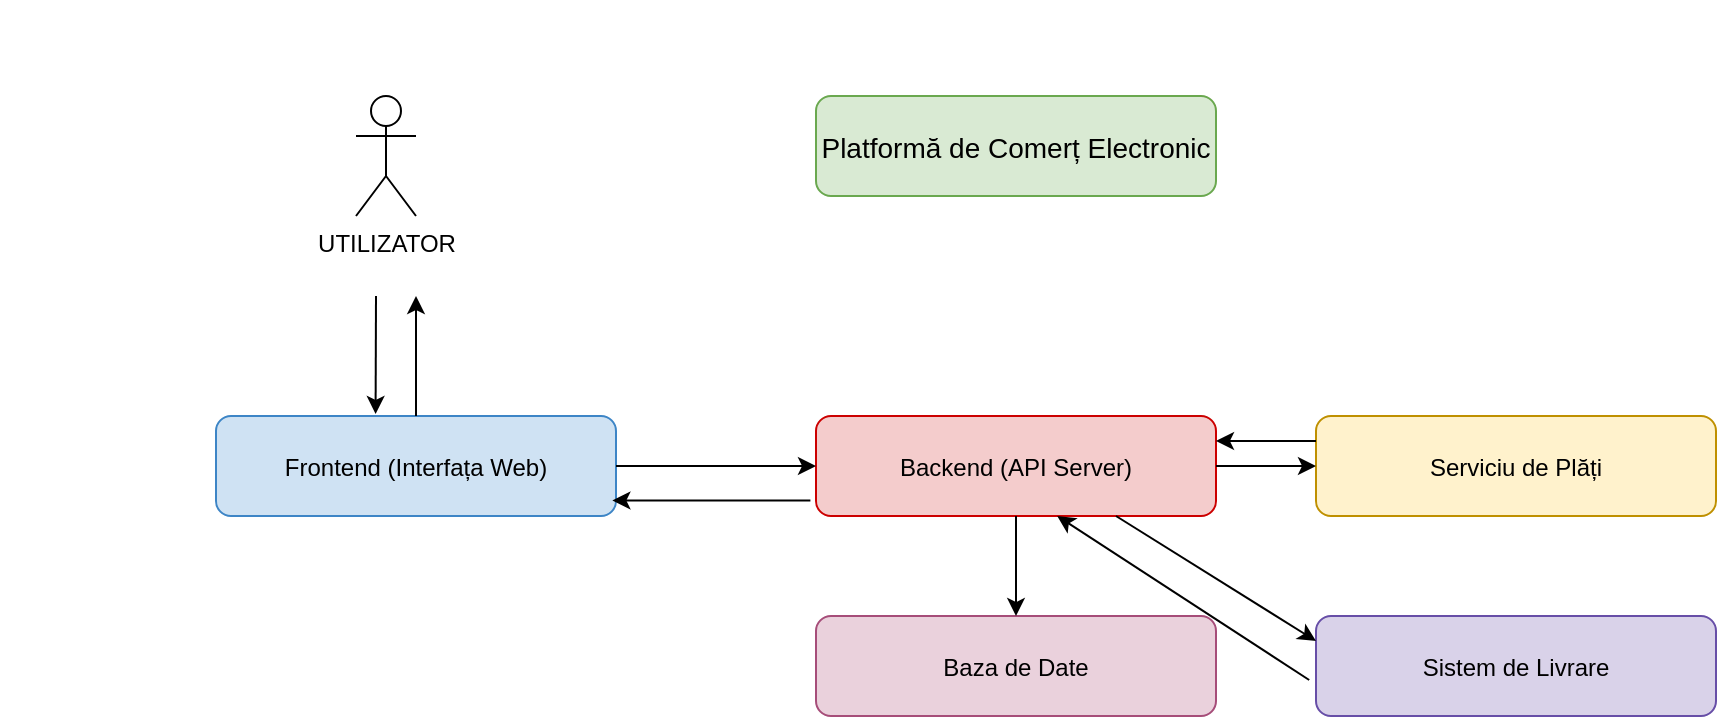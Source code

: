 <mxfile version="26.1.1">
  <diagram name="Page-1" id="KXTSaiuGEQTjJxO2fIvt">
    <mxGraphModel dx="59643" dy="74215" grid="1" gridSize="10" guides="1" tooltips="1" connect="1" arrows="1" fold="1" page="1" pageScale="1" pageWidth="850" pageHeight="1100" math="0" shadow="0">
      <root>
        <mxCell id="0" />
        <mxCell id="1" parent="0" />
        <mxCell id="PAUNCizhW_kbBoSPo-pm-1" value="Platformă de Comerț Electronic" style="rounded=1;fillColor=#D9EAD3;strokeColor=#6AA84F;fontSize=14;" vertex="1" parent="1">
          <mxGeometry x="400" y="40" width="200" height="50" as="geometry" />
        </mxCell>
        <mxCell id="PAUNCizhW_kbBoSPo-pm-2" value="Frontend (Interfața Web)" style="rounded=1;fillColor=#CFE2F3;strokeColor=#3D85C6;fontSize=12;" vertex="1" parent="1">
          <mxGeometry x="100" y="200" width="200" height="50" as="geometry" />
        </mxCell>
        <mxCell id="PAUNCizhW_kbBoSPo-pm-3" value="Backend (API Server)" style="rounded=1;fillColor=#F4CCCC;strokeColor=#CC0000;fontSize=12;" vertex="1" parent="1">
          <mxGeometry x="400" y="200" width="200" height="50" as="geometry" />
        </mxCell>
        <mxCell id="PAUNCizhW_kbBoSPo-pm-4" value="Baza de Date" style="rounded=1;fillColor=#EAD1DC;strokeColor=#A64D79;fontSize=12;" vertex="1" parent="1">
          <mxGeometry x="400" y="300" width="200" height="50" as="geometry" />
        </mxCell>
        <mxCell id="PAUNCizhW_kbBoSPo-pm-5" value="Serviciu de Plăți" style="rounded=1;fillColor=#FFF2CC;strokeColor=#BF9000;fontSize=12;" vertex="1" parent="1">
          <mxGeometry x="650" y="200" width="200" height="50" as="geometry" />
        </mxCell>
        <mxCell id="PAUNCizhW_kbBoSPo-pm-6" value="Sistem de Livrare" style="rounded=1;fillColor=#D9D2E9;strokeColor=#674EA7;fontSize=12;" vertex="1" parent="1">
          <mxGeometry x="650" y="300" width="200" height="50" as="geometry" />
        </mxCell>
        <mxCell id="PAUNCizhW_kbBoSPo-pm-7" style="edgeStyle=elbowEdgeStyle;rounded=1;strokeColor=#000000;" edge="1" parent="1" source="PAUNCizhW_kbBoSPo-pm-2" target="PAUNCizhW_kbBoSPo-pm-3" />
        <mxCell id="PAUNCizhW_kbBoSPo-pm-8" style="edgeStyle=elbowEdgeStyle;rounded=1;strokeColor=#000000;" edge="1" parent="1" source="PAUNCizhW_kbBoSPo-pm-3" target="PAUNCizhW_kbBoSPo-pm-4" />
        <mxCell id="PAUNCizhW_kbBoSPo-pm-9" style="edgeStyle=elbowEdgeStyle;rounded=1;strokeColor=#000000;" edge="1" parent="1" source="PAUNCizhW_kbBoSPo-pm-3" target="PAUNCizhW_kbBoSPo-pm-5" />
        <mxCell id="PAUNCizhW_kbBoSPo-pm-10" style="edgeStyle=elbowEdgeStyle;rounded=1;strokeColor=#000000;" edge="1" parent="1" source="PAUNCizhW_kbBoSPo-pm-3" target="PAUNCizhW_kbBoSPo-pm-6" />
        <mxCell id="PAUNCizhW_kbBoSPo-pm-12" value="" style="endArrow=classic;html=1;rounded=0;exitX=1;exitY=0.5;exitDx=0;exitDy=0;entryX=0;entryY=0.5;entryDx=0;entryDy=0;" edge="1" parent="1" source="PAUNCizhW_kbBoSPo-pm-2" target="PAUNCizhW_kbBoSPo-pm-3">
          <mxGeometry width="50" height="50" relative="1" as="geometry">
            <mxPoint x="460" y="240" as="sourcePoint" />
            <mxPoint x="510" y="190" as="targetPoint" />
            <Array as="points" />
          </mxGeometry>
        </mxCell>
        <mxCell id="PAUNCizhW_kbBoSPo-pm-15" value="" style="endArrow=classic;html=1;rounded=0;entryX=0.5;entryY=0;entryDx=0;entryDy=0;exitX=0.5;exitY=1;exitDx=0;exitDy=0;" edge="1" parent="1" source="PAUNCizhW_kbBoSPo-pm-3" target="PAUNCizhW_kbBoSPo-pm-4">
          <mxGeometry width="50" height="50" relative="1" as="geometry">
            <mxPoint x="460" y="240" as="sourcePoint" />
            <mxPoint x="510" y="190" as="targetPoint" />
          </mxGeometry>
        </mxCell>
        <mxCell id="PAUNCizhW_kbBoSPo-pm-17" value="" style="endArrow=classic;html=1;rounded=0;exitX=1;exitY=0.5;exitDx=0;exitDy=0;entryX=0;entryY=0.5;entryDx=0;entryDy=0;" edge="1" parent="1" source="PAUNCizhW_kbBoSPo-pm-3" target="PAUNCizhW_kbBoSPo-pm-5">
          <mxGeometry width="50" height="50" relative="1" as="geometry">
            <mxPoint x="460" y="240" as="sourcePoint" />
            <mxPoint x="510" y="190" as="targetPoint" />
          </mxGeometry>
        </mxCell>
        <mxCell id="PAUNCizhW_kbBoSPo-pm-18" value="" style="endArrow=classic;html=1;rounded=0;exitX=0.75;exitY=1;exitDx=0;exitDy=0;entryX=0;entryY=0.25;entryDx=0;entryDy=0;" edge="1" parent="1" source="PAUNCizhW_kbBoSPo-pm-3" target="PAUNCizhW_kbBoSPo-pm-6">
          <mxGeometry width="50" height="50" relative="1" as="geometry">
            <mxPoint x="460" y="240" as="sourcePoint" />
            <mxPoint x="510" y="190" as="targetPoint" />
          </mxGeometry>
        </mxCell>
        <mxCell id="PAUNCizhW_kbBoSPo-pm-19" value="" style="endArrow=classic;html=1;rounded=0;exitX=0;exitY=0.25;exitDx=0;exitDy=0;entryX=1;entryY=0.25;entryDx=0;entryDy=0;" edge="1" parent="1" source="PAUNCizhW_kbBoSPo-pm-5" target="PAUNCizhW_kbBoSPo-pm-3">
          <mxGeometry width="50" height="50" relative="1" as="geometry">
            <mxPoint x="460" y="240" as="sourcePoint" />
            <mxPoint x="510" y="190" as="targetPoint" />
          </mxGeometry>
        </mxCell>
        <mxCell id="PAUNCizhW_kbBoSPo-pm-20" value="" style="endArrow=classic;html=1;rounded=0;exitX=-0.017;exitY=0.64;exitDx=0;exitDy=0;exitPerimeter=0;entryX=0.603;entryY=1;entryDx=0;entryDy=0;entryPerimeter=0;" edge="1" parent="1" source="PAUNCizhW_kbBoSPo-pm-6" target="PAUNCizhW_kbBoSPo-pm-3">
          <mxGeometry width="50" height="50" relative="1" as="geometry">
            <mxPoint x="460" y="240" as="sourcePoint" />
            <mxPoint x="510" y="190" as="targetPoint" />
          </mxGeometry>
        </mxCell>
        <mxCell id="PAUNCizhW_kbBoSPo-pm-21" value="UTILIZATOR&lt;div&gt;&lt;br&gt;&lt;/div&gt;" style="shape=umlActor;verticalLabelPosition=bottom;verticalAlign=top;html=1;outlineConnect=0;" vertex="1" parent="1">
          <mxGeometry x="170" y="40" width="30" height="60" as="geometry" />
        </mxCell>
        <mxCell id="PAUNCizhW_kbBoSPo-pm-27" value="" style="endArrow=classic;html=1;rounded=0;entryX=0.399;entryY=-0.02;entryDx=0;entryDy=0;entryPerimeter=0;" edge="1" parent="1" target="PAUNCizhW_kbBoSPo-pm-2">
          <mxGeometry width="50" height="50" relative="1" as="geometry">
            <mxPoint x="180" y="140" as="sourcePoint" />
            <mxPoint x="350" y="110" as="targetPoint" />
          </mxGeometry>
        </mxCell>
        <mxCell id="PAUNCizhW_kbBoSPo-pm-28" value="" style="endArrow=classic;html=1;rounded=0;exitX=-0.014;exitY=0.844;exitDx=0;exitDy=0;exitPerimeter=0;entryX=0.991;entryY=0.845;entryDx=0;entryDy=0;entryPerimeter=0;" edge="1" parent="1" source="PAUNCizhW_kbBoSPo-pm-3" target="PAUNCizhW_kbBoSPo-pm-2">
          <mxGeometry width="50" height="50" relative="1" as="geometry">
            <mxPoint x="330" y="280" as="sourcePoint" />
            <mxPoint x="380" y="230" as="targetPoint" />
          </mxGeometry>
        </mxCell>
        <mxCell id="PAUNCizhW_kbBoSPo-pm-29" value="" style="endArrow=classic;html=1;rounded=0;exitX=0.5;exitY=0;exitDx=0;exitDy=0;" edge="1" parent="1" source="PAUNCizhW_kbBoSPo-pm-2">
          <mxGeometry width="50" height="50" relative="1" as="geometry">
            <mxPoint x="230" y="180" as="sourcePoint" />
            <mxPoint x="200" y="140" as="targetPoint" />
          </mxGeometry>
        </mxCell>
      </root>
    </mxGraphModel>
  </diagram>
</mxfile>
